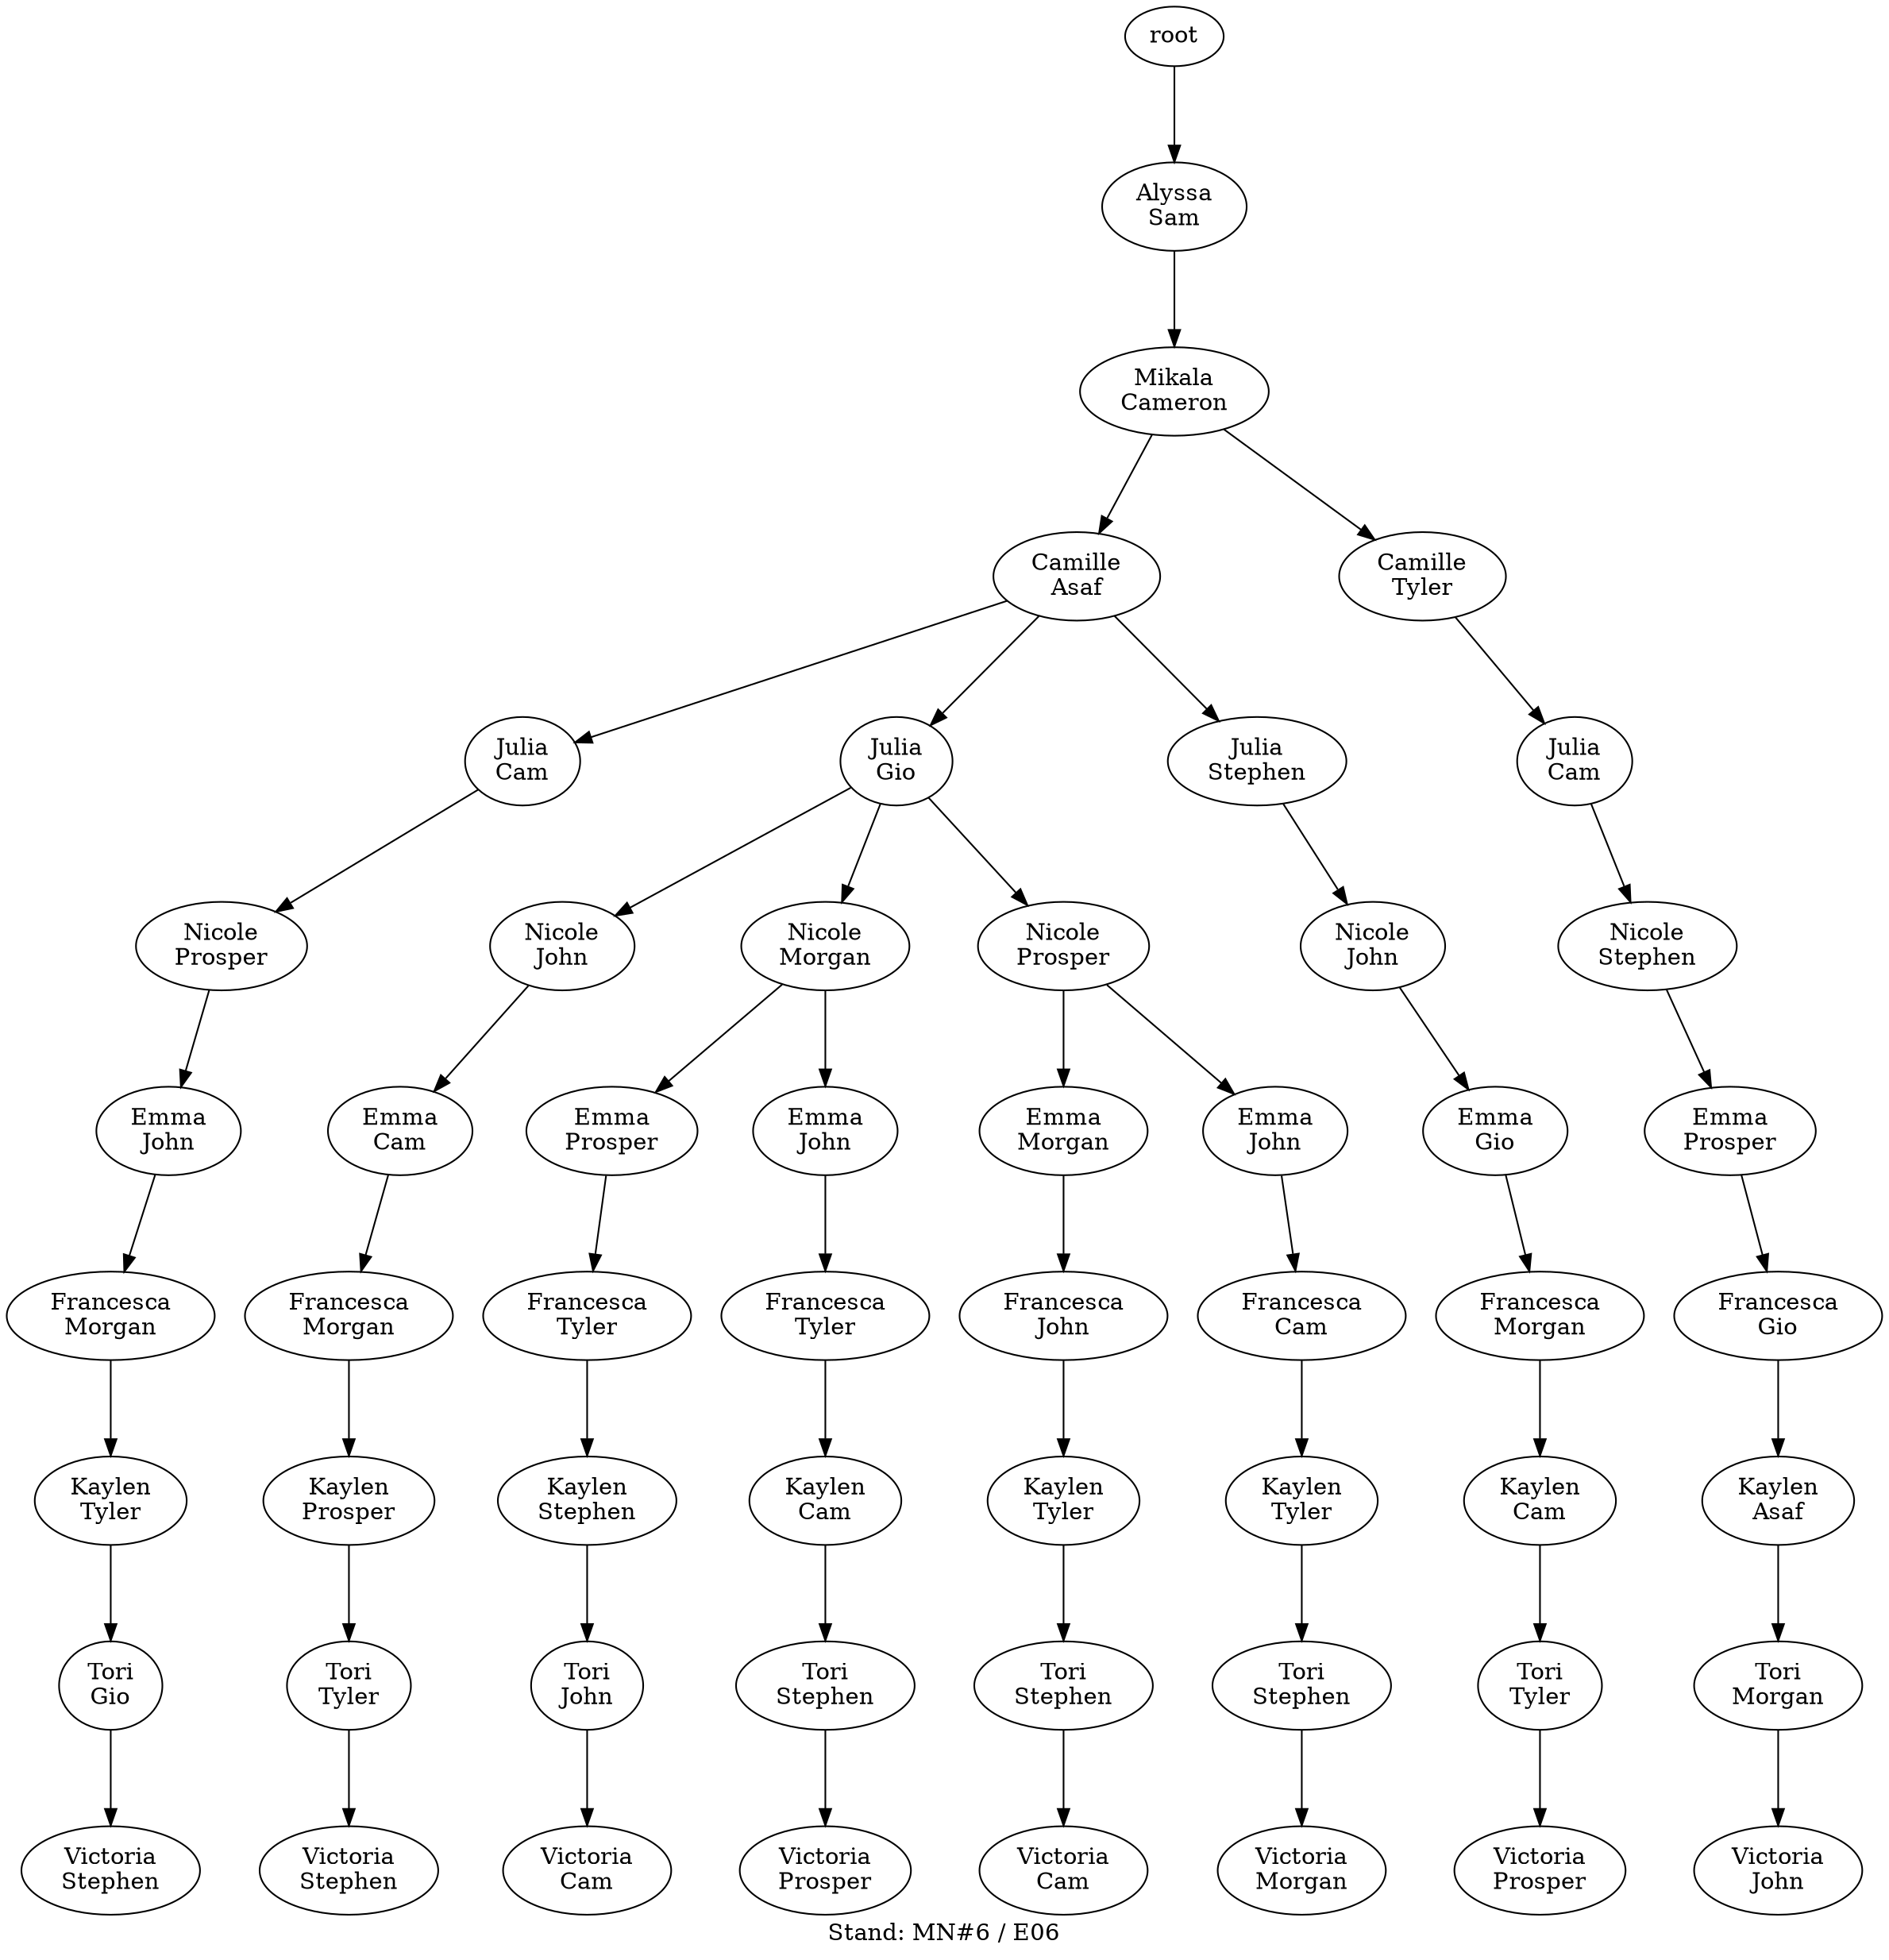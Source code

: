 digraph D { labelloc="b"; label="Stand: MN#6 / E06"; ranksep=0.8;
"root/7"[label="Alyssa\nSam"]
"root" -> "root/7";
"root/7/2"[label="Mikala\nCameron"]
"root/7" -> "root/7/2";
"root/7/2/0"[label="Camille\nAsaf"]
"root/7/2" -> "root/7/2/0";
"root/7/2/0/1"[label="Julia\nCam"]
"root/7/2/0" -> "root/7/2/0/1";
"root/7/2/0/1/6"[label="Nicole\nProsper"]
"root/7/2/0/1" -> "root/7/2/0/1/6";
"root/7/2/0/1/6/4"[label="Emma\nJohn"]
"root/7/2/0/1/6" -> "root/7/2/0/1/6/4";
"root/7/2/0/1/6/4/5"[label="Francesca\nMorgan"]
"root/7/2/0/1/6/4" -> "root/7/2/0/1/6/4/5";
"root/7/2/0/1/6/4/5/9"[label="Kaylen\nTyler"]
"root/7/2/0/1/6/4/5" -> "root/7/2/0/1/6/4/5/9";
"root/7/2/0/1/6/4/5/9/3"[label="Tori\nGio"]
"root/7/2/0/1/6/4/5/9" -> "root/7/2/0/1/6/4/5/9/3";
"root/7/2/0/1/6/4/5/9/3/8"[label="Victoria\nStephen"]
"root/7/2/0/1/6/4/5/9/3" -> "root/7/2/0/1/6/4/5/9/3/8";
"root/7/2/0/3"[label="Julia\nGio"]
"root/7/2/0" -> "root/7/2/0/3";
"root/7/2/0/3/4"[label="Nicole\nJohn"]
"root/7/2/0/3" -> "root/7/2/0/3/4";
"root/7/2/0/3/4/1"[label="Emma\nCam"]
"root/7/2/0/3/4" -> "root/7/2/0/3/4/1";
"root/7/2/0/3/4/1/5"[label="Francesca\nMorgan"]
"root/7/2/0/3/4/1" -> "root/7/2/0/3/4/1/5";
"root/7/2/0/3/4/1/5/6"[label="Kaylen\nProsper"]
"root/7/2/0/3/4/1/5" -> "root/7/2/0/3/4/1/5/6";
"root/7/2/0/3/4/1/5/6/9"[label="Tori\nTyler"]
"root/7/2/0/3/4/1/5/6" -> "root/7/2/0/3/4/1/5/6/9";
"root/7/2/0/3/4/1/5/6/9/8"[label="Victoria\nStephen"]
"root/7/2/0/3/4/1/5/6/9" -> "root/7/2/0/3/4/1/5/6/9/8";
"root/7/2/0/3/5"[label="Nicole\nMorgan"]
"root/7/2/0/3" -> "root/7/2/0/3/5";
"root/7/2/0/3/5/6"[label="Emma\nProsper"]
"root/7/2/0/3/5" -> "root/7/2/0/3/5/6";
"root/7/2/0/3/5/6/9"[label="Francesca\nTyler"]
"root/7/2/0/3/5/6" -> "root/7/2/0/3/5/6/9";
"root/7/2/0/3/5/6/9/8"[label="Kaylen\nStephen"]
"root/7/2/0/3/5/6/9" -> "root/7/2/0/3/5/6/9/8";
"root/7/2/0/3/5/6/9/8/4"[label="Tori\nJohn"]
"root/7/2/0/3/5/6/9/8" -> "root/7/2/0/3/5/6/9/8/4";
"root/7/2/0/3/5/6/9/8/4/1"[label="Victoria\nCam"]
"root/7/2/0/3/5/6/9/8/4" -> "root/7/2/0/3/5/6/9/8/4/1";
"root/7/2/0/3/6"[label="Nicole\nProsper"]
"root/7/2/0/3" -> "root/7/2/0/3/6";
"root/7/2/0/3/6/5"[label="Emma\nMorgan"]
"root/7/2/0/3/6" -> "root/7/2/0/3/6/5";
"root/7/2/0/3/6/5/4"[label="Francesca\nJohn"]
"root/7/2/0/3/6/5" -> "root/7/2/0/3/6/5/4";
"root/7/2/0/3/6/5/4/9"[label="Kaylen\nTyler"]
"root/7/2/0/3/6/5/4" -> "root/7/2/0/3/6/5/4/9";
"root/7/2/0/3/6/5/4/9/8"[label="Tori\nStephen"]
"root/7/2/0/3/6/5/4/9" -> "root/7/2/0/3/6/5/4/9/8";
"root/7/2/0/3/6/5/4/9/8/1"[label="Victoria\nCam"]
"root/7/2/0/3/6/5/4/9/8" -> "root/7/2/0/3/6/5/4/9/8/1";
"root/7/2/9"[label="Camille\nTyler"]
"root/7/2" -> "root/7/2/9";
"root/7/2/9/1"[label="Julia\nCam"]
"root/7/2/9" -> "root/7/2/9/1";
"root/7/2/9/1/8"[label="Nicole\nStephen"]
"root/7/2/9/1" -> "root/7/2/9/1/8";
"root/7/2/9/1/8/6"[label="Emma\nProsper"]
"root/7/2/9/1/8" -> "root/7/2/9/1/8/6";
"root/7/2/9/1/8/6/3"[label="Francesca\nGio"]
"root/7/2/9/1/8/6" -> "root/7/2/9/1/8/6/3";
"root/7/2/9/1/8/6/3/0"[label="Kaylen\nAsaf"]
"root/7/2/9/1/8/6/3" -> "root/7/2/9/1/8/6/3/0";
"root/7/2/9/1/8/6/3/0/5"[label="Tori\nMorgan"]
"root/7/2/9/1/8/6/3/0" -> "root/7/2/9/1/8/6/3/0/5";
"root/7/2/9/1/8/6/3/0/5/4"[label="Victoria\nJohn"]
"root/7/2/9/1/8/6/3/0/5" -> "root/7/2/9/1/8/6/3/0/5/4";
"root/7/2/0/3/6/4"[label="Emma\nJohn"]
"root/7/2/0/3/6" -> "root/7/2/0/3/6/4";
"root/7/2/0/3/6/4/1"[label="Francesca\nCam"]
"root/7/2/0/3/6/4" -> "root/7/2/0/3/6/4/1";
"root/7/2/0/3/6/4/1/9"[label="Kaylen\nTyler"]
"root/7/2/0/3/6/4/1" -> "root/7/2/0/3/6/4/1/9";
"root/7/2/0/3/6/4/1/9/8"[label="Tori\nStephen"]
"root/7/2/0/3/6/4/1/9" -> "root/7/2/0/3/6/4/1/9/8";
"root/7/2/0/3/6/4/1/9/8/5"[label="Victoria\nMorgan"]
"root/7/2/0/3/6/4/1/9/8" -> "root/7/2/0/3/6/4/1/9/8/5";
"root/7/2/0/3/5/4"[label="Emma\nJohn"]
"root/7/2/0/3/5" -> "root/7/2/0/3/5/4";
"root/7/2/0/3/5/4/9"[label="Francesca\nTyler"]
"root/7/2/0/3/5/4" -> "root/7/2/0/3/5/4/9";
"root/7/2/0/3/5/4/9/1"[label="Kaylen\nCam"]
"root/7/2/0/3/5/4/9" -> "root/7/2/0/3/5/4/9/1";
"root/7/2/0/3/5/4/9/1/8"[label="Tori\nStephen"]
"root/7/2/0/3/5/4/9/1" -> "root/7/2/0/3/5/4/9/1/8";
"root/7/2/0/3/5/4/9/1/8/6"[label="Victoria\nProsper"]
"root/7/2/0/3/5/4/9/1/8" -> "root/7/2/0/3/5/4/9/1/8/6";
"root/7/2/0/8"[label="Julia\nStephen"]
"root/7/2/0" -> "root/7/2/0/8";
"root/7/2/0/8/4"[label="Nicole\nJohn"]
"root/7/2/0/8" -> "root/7/2/0/8/4";
"root/7/2/0/8/4/3"[label="Emma\nGio"]
"root/7/2/0/8/4" -> "root/7/2/0/8/4/3";
"root/7/2/0/8/4/3/5"[label="Francesca\nMorgan"]
"root/7/2/0/8/4/3" -> "root/7/2/0/8/4/3/5";
"root/7/2/0/8/4/3/5/1"[label="Kaylen\nCam"]
"root/7/2/0/8/4/3/5" -> "root/7/2/0/8/4/3/5/1";
"root/7/2/0/8/4/3/5/1/9"[label="Tori\nTyler"]
"root/7/2/0/8/4/3/5/1" -> "root/7/2/0/8/4/3/5/1/9";
"root/7/2/0/8/4/3/5/1/9/6"[label="Victoria\nProsper"]
"root/7/2/0/8/4/3/5/1/9" -> "root/7/2/0/8/4/3/5/1/9/6";
}
